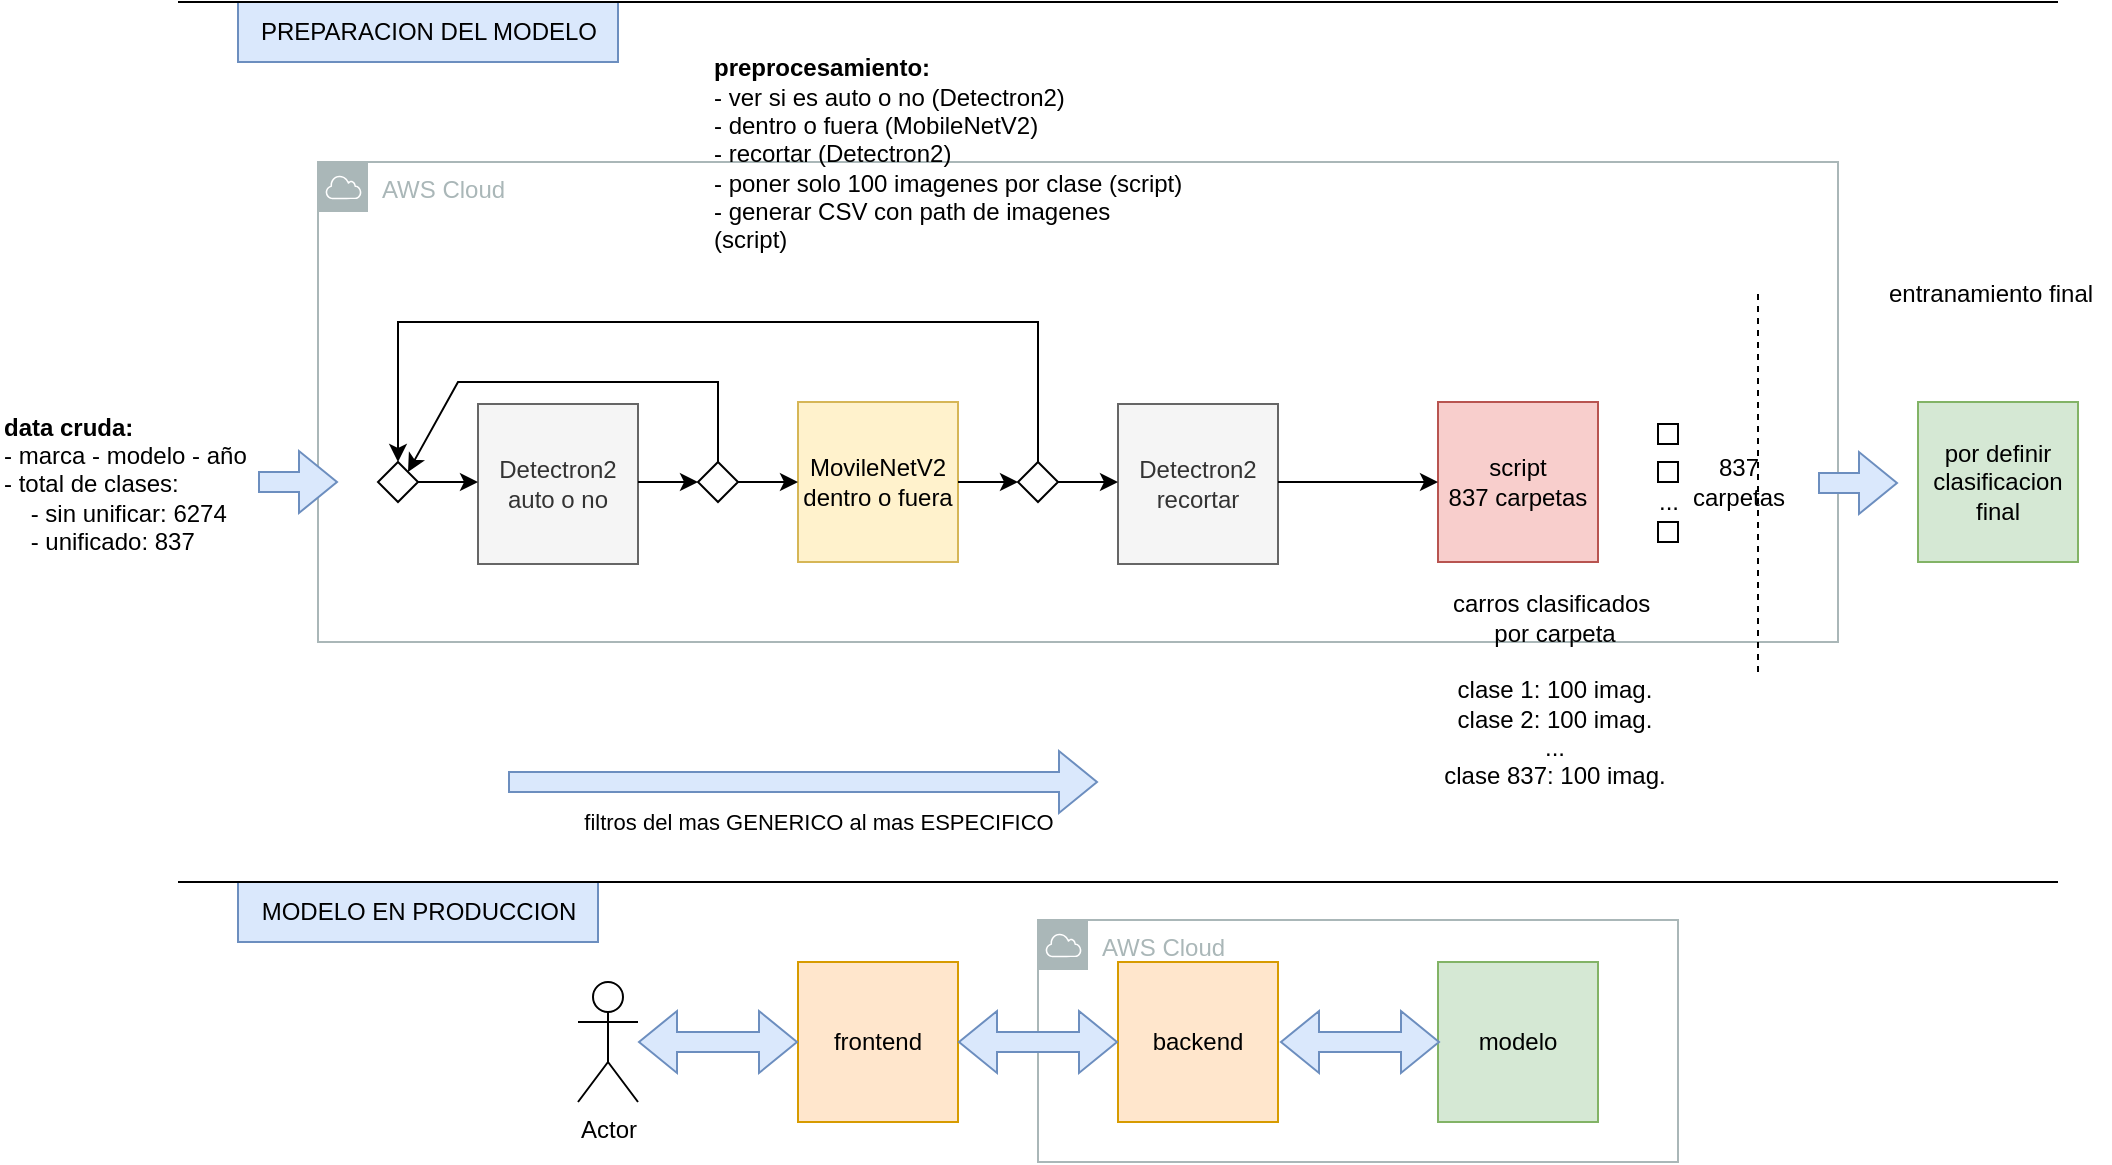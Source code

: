 <mxfile version="20.5.1" type="github">
  <diagram id="d1UGlg10RTn8FGWX02N2" name="Página-1">
    <mxGraphModel dx="1065" dy="542" grid="0" gridSize="10" guides="0" tooltips="1" connect="1" arrows="1" fold="1" page="0" pageScale="1" pageWidth="827" pageHeight="1169" math="0" shadow="0">
      <root>
        <mxCell id="0" />
        <mxCell id="1" parent="0" />
        <mxCell id="tucPYehaHJomBl3AI-Kj-34" value="AWS Cloud" style="sketch=0;outlineConnect=0;gradientColor=none;html=1;whiteSpace=wrap;fontSize=12;fontStyle=0;shape=mxgraph.aws4.group;grIcon=mxgraph.aws4.group_aws_cloud;strokeColor=#AAB7B8;fillColor=none;verticalAlign=top;align=left;spacingLeft=30;fontColor=#AAB7B8;dashed=0;" vertex="1" parent="1">
          <mxGeometry x="520" y="459" width="320" height="121" as="geometry" />
        </mxCell>
        <mxCell id="tucPYehaHJomBl3AI-Kj-5" value="AWS Cloud" style="sketch=0;outlineConnect=0;gradientColor=none;html=1;whiteSpace=wrap;fontSize=12;fontStyle=0;shape=mxgraph.aws4.group;grIcon=mxgraph.aws4.group_aws_cloud;strokeColor=#AAB7B8;fillColor=none;verticalAlign=top;align=left;spacingLeft=30;fontColor=#AAB7B8;dashed=0;" vertex="1" parent="1">
          <mxGeometry x="160" y="80" width="760" height="240" as="geometry" />
        </mxCell>
        <mxCell id="9z2Wm28B5pkvkPLOybwL-1" value="Detectron2&lt;br&gt;auto o no" style="whiteSpace=wrap;html=1;aspect=fixed;fillColor=#f5f5f5;fontColor=#333333;strokeColor=#666666;" parent="1" vertex="1">
          <mxGeometry x="240" y="201" width="80" height="80" as="geometry" />
        </mxCell>
        <mxCell id="9z2Wm28B5pkvkPLOybwL-2" value="" style="shape=flexArrow;endArrow=classic;html=1;rounded=0;fillColor=#dae8fc;strokeColor=#6c8ebf;" parent="1" edge="1">
          <mxGeometry width="50" height="50" relative="1" as="geometry">
            <mxPoint x="130" y="240" as="sourcePoint" />
            <mxPoint x="170" y="240" as="targetPoint" />
          </mxGeometry>
        </mxCell>
        <mxCell id="9z2Wm28B5pkvkPLOybwL-4" value="MovileNetV2&lt;br&gt;dentro o fuera" style="whiteSpace=wrap;html=1;aspect=fixed;fillColor=#fff2cc;strokeColor=#d6b656;" parent="1" vertex="1">
          <mxGeometry x="400" y="200" width="80" height="80" as="geometry" />
        </mxCell>
        <mxCell id="9z2Wm28B5pkvkPLOybwL-7" value="" style="shape=flexArrow;endArrow=classic;html=1;rounded=0;fillColor=#dae8fc;strokeColor=#6c8ebf;" parent="1" edge="1">
          <mxGeometry width="50" height="50" relative="1" as="geometry">
            <mxPoint x="910" y="240.5" as="sourcePoint" />
            <mxPoint x="950" y="240.5" as="targetPoint" />
          </mxGeometry>
        </mxCell>
        <mxCell id="9z2Wm28B5pkvkPLOybwL-8" value="&lt;b&gt;data cruda:&lt;/b&gt;&lt;br&gt;- marca - modelo - año&lt;br&gt;- total de clases:&lt;br&gt;&amp;nbsp; &amp;nbsp; - sin unificar: 6274&lt;br&gt;&amp;nbsp; &amp;nbsp; - unificado: 837" style="text;html=1;align=left;verticalAlign=middle;resizable=0;points=[];autosize=1;strokeColor=none;fillColor=none;" parent="1" vertex="1">
          <mxGeometry x="1" y="196" width="140" height="90" as="geometry" />
        </mxCell>
        <mxCell id="9z2Wm28B5pkvkPLOybwL-11" value="carros clasificados&amp;nbsp;&lt;br&gt;por carpeta&lt;br&gt;&lt;br&gt;clase 1: 100 imag.&lt;br&gt;clase 2: 100&amp;nbsp;imag.&lt;br&gt;...&lt;br&gt;clase 837: 100&amp;nbsp;imag." style="text;html=1;align=center;verticalAlign=middle;resizable=0;points=[];autosize=1;strokeColor=none;fillColor=none;" parent="1" vertex="1">
          <mxGeometry x="713" y="287" width="129" height="113" as="geometry" />
        </mxCell>
        <mxCell id="9z2Wm28B5pkvkPLOybwL-15" value="&lt;b&gt;preprocesamiento:&lt;br&gt;&lt;/b&gt;- ver si es auto o no&amp;nbsp;(Detectron2)&lt;br&gt;&lt;span style=&quot;background-color: initial;&quot;&gt;- dentro o fuera (MobileNetV2)&lt;/span&gt;&lt;br&gt;&lt;div style=&quot;&quot;&gt;&lt;span style=&quot;background-color: initial;&quot;&gt;- recortar (Detectron2)&lt;/span&gt;&lt;/div&gt;&lt;div style=&quot;&quot;&gt;&lt;span style=&quot;background-color: initial;&quot;&gt;- poner solo 100 imagenes por clase (script)&lt;/span&gt;&lt;/div&gt;&lt;div style=&quot;&quot;&gt;&lt;span style=&quot;background-color: initial;&quot;&gt;- generar CSV con path de imagenes&amp;nbsp;&lt;/span&gt;&lt;/div&gt;(script)" style="text;html=1;align=left;verticalAlign=middle;resizable=0;points=[];autosize=1;strokeColor=none;fillColor=none;" parent="1" vertex="1">
          <mxGeometry x="356" y="21" width="260" height="110" as="geometry" />
        </mxCell>
        <mxCell id="9z2Wm28B5pkvkPLOybwL-17" value="Detectron2&lt;br&gt;recortar" style="whiteSpace=wrap;html=1;aspect=fixed;fillColor=#f5f5f5;fontColor=#333333;strokeColor=#666666;" parent="1" vertex="1">
          <mxGeometry x="560" y="201" width="80" height="80" as="geometry" />
        </mxCell>
        <mxCell id="9z2Wm28B5pkvkPLOybwL-19" value="por definir&lt;br&gt;clasificacion final" style="whiteSpace=wrap;html=1;aspect=fixed;fillColor=#d5e8d4;strokeColor=#82b366;" parent="1" vertex="1">
          <mxGeometry x="960" y="200" width="80" height="80" as="geometry" />
        </mxCell>
        <mxCell id="9z2Wm28B5pkvkPLOybwL-20" value="script&lt;br&gt;837 carpetas" style="whiteSpace=wrap;html=1;aspect=fixed;fillColor=#f8cecc;strokeColor=#b85450;" parent="1" vertex="1">
          <mxGeometry x="720" y="200" width="80" height="80" as="geometry" />
        </mxCell>
        <mxCell id="9z2Wm28B5pkvkPLOybwL-21" value="entranamiento final" style="text;html=1;align=center;verticalAlign=middle;resizable=0;points=[];autosize=1;strokeColor=none;fillColor=none;" parent="1" vertex="1">
          <mxGeometry x="936" y="133" width="120" height="26" as="geometry" />
        </mxCell>
        <mxCell id="9z2Wm28B5pkvkPLOybwL-22" value="" style="endArrow=none;dashed=1;html=1;rounded=0;" parent="1" edge="1">
          <mxGeometry width="50" height="50" relative="1" as="geometry">
            <mxPoint x="880" y="335" as="sourcePoint" />
            <mxPoint x="880" y="145" as="targetPoint" />
          </mxGeometry>
        </mxCell>
        <mxCell id="tucPYehaHJomBl3AI-Kj-12" value="" style="shape=flexArrow;endArrow=classic;html=1;rounded=0;fillColor=#dae8fc;strokeColor=#6c8ebf;" edge="1" parent="1">
          <mxGeometry width="50" height="50" relative="1" as="geometry">
            <mxPoint x="255" y="390" as="sourcePoint" />
            <mxPoint x="550" y="390" as="targetPoint" />
          </mxGeometry>
        </mxCell>
        <mxCell id="tucPYehaHJomBl3AI-Kj-13" value="filtros del mas GENERICO al mas ESPECIFICO" style="edgeLabel;html=1;align=center;verticalAlign=middle;resizable=0;points=[];" vertex="1" connectable="0" parent="tucPYehaHJomBl3AI-Kj-12">
          <mxGeometry x="-0.7" y="1" relative="1" as="geometry">
            <mxPoint x="110" y="21" as="offset" />
          </mxGeometry>
        </mxCell>
        <mxCell id="tucPYehaHJomBl3AI-Kj-14" value="" style="rounded=0;whiteSpace=wrap;html=1;" vertex="1" parent="1">
          <mxGeometry x="830" y="211" width="10" height="10" as="geometry" />
        </mxCell>
        <mxCell id="tucPYehaHJomBl3AI-Kj-15" value="" style="rounded=0;whiteSpace=wrap;html=1;" vertex="1" parent="1">
          <mxGeometry x="830" y="230" width="10" height="10" as="geometry" />
        </mxCell>
        <mxCell id="tucPYehaHJomBl3AI-Kj-16" value="" style="rounded=0;whiteSpace=wrap;html=1;" vertex="1" parent="1">
          <mxGeometry x="830" y="260" width="10" height="10" as="geometry" />
        </mxCell>
        <mxCell id="tucPYehaHJomBl3AI-Kj-17" value="..." style="text;html=1;align=center;verticalAlign=middle;resizable=0;points=[];autosize=1;strokeColor=none;fillColor=none;" vertex="1" parent="1">
          <mxGeometry x="820" y="235" width="30" height="30" as="geometry" />
        </mxCell>
        <mxCell id="tucPYehaHJomBl3AI-Kj-18" value="837&lt;br&gt;carpetas" style="text;html=1;align=center;verticalAlign=middle;resizable=0;points=[];autosize=1;strokeColor=none;fillColor=none;" vertex="1" parent="1">
          <mxGeometry x="835" y="220" width="70" height="40" as="geometry" />
        </mxCell>
        <mxCell id="tucPYehaHJomBl3AI-Kj-20" value="backend" style="whiteSpace=wrap;html=1;aspect=fixed;fillColor=#ffe6cc;strokeColor=#d79b00;" vertex="1" parent="1">
          <mxGeometry x="560" y="480" width="80" height="80" as="geometry" />
        </mxCell>
        <mxCell id="tucPYehaHJomBl3AI-Kj-21" value="modelo" style="whiteSpace=wrap;html=1;aspect=fixed;fillColor=#d5e8d4;strokeColor=#82b366;" vertex="1" parent="1">
          <mxGeometry x="720" y="480" width="80" height="80" as="geometry" />
        </mxCell>
        <mxCell id="tucPYehaHJomBl3AI-Kj-22" value="frontend" style="whiteSpace=wrap;html=1;aspect=fixed;fillColor=#ffe6cc;strokeColor=#d79b00;" vertex="1" parent="1">
          <mxGeometry x="400" y="480" width="80" height="80" as="geometry" />
        </mxCell>
        <mxCell id="tucPYehaHJomBl3AI-Kj-25" value="Actor" style="shape=umlActor;verticalLabelPosition=bottom;verticalAlign=top;html=1;outlineConnect=0;" vertex="1" parent="1">
          <mxGeometry x="290" y="490" width="30" height="60" as="geometry" />
        </mxCell>
        <mxCell id="tucPYehaHJomBl3AI-Kj-26" value="" style="shape=flexArrow;endArrow=classic;startArrow=classic;html=1;rounded=0;fillColor=#dae8fc;strokeColor=#6c8ebf;" edge="1" parent="1">
          <mxGeometry width="100" height="100" relative="1" as="geometry">
            <mxPoint x="320" y="520" as="sourcePoint" />
            <mxPoint x="400" y="520" as="targetPoint" />
          </mxGeometry>
        </mxCell>
        <mxCell id="tucPYehaHJomBl3AI-Kj-27" value="" style="shape=flexArrow;endArrow=classic;startArrow=classic;html=1;rounded=0;fillColor=#dae8fc;strokeColor=#6c8ebf;" edge="1" parent="1">
          <mxGeometry width="100" height="100" relative="1" as="geometry">
            <mxPoint x="480" y="520" as="sourcePoint" />
            <mxPoint x="560" y="520" as="targetPoint" />
          </mxGeometry>
        </mxCell>
        <mxCell id="tucPYehaHJomBl3AI-Kj-28" value="" style="shape=flexArrow;endArrow=classic;startArrow=classic;html=1;rounded=0;fillColor=#dae8fc;strokeColor=#6c8ebf;" edge="1" parent="1">
          <mxGeometry width="100" height="100" relative="1" as="geometry">
            <mxPoint x="641" y="520" as="sourcePoint" />
            <mxPoint x="721" y="520" as="targetPoint" />
          </mxGeometry>
        </mxCell>
        <mxCell id="tucPYehaHJomBl3AI-Kj-29" value="PREPARACION DEL MODELO" style="text;html=1;align=center;verticalAlign=middle;resizable=0;points=[];autosize=1;strokeColor=#6c8ebf;fillColor=#dae8fc;" vertex="1" parent="1">
          <mxGeometry x="120" width="190" height="30" as="geometry" />
        </mxCell>
        <mxCell id="tucPYehaHJomBl3AI-Kj-30" value="MODELO EN PRODUCCION" style="text;html=1;align=center;verticalAlign=middle;resizable=0;points=[];autosize=1;strokeColor=#6c8ebf;fillColor=#dae8fc;" vertex="1" parent="1">
          <mxGeometry x="120" y="440" width="180" height="30" as="geometry" />
        </mxCell>
        <mxCell id="tucPYehaHJomBl3AI-Kj-32" value="" style="endArrow=none;html=1;rounded=0;" edge="1" parent="1">
          <mxGeometry width="50" height="50" relative="1" as="geometry">
            <mxPoint x="90" y="440" as="sourcePoint" />
            <mxPoint x="1030" y="440" as="targetPoint" />
          </mxGeometry>
        </mxCell>
        <mxCell id="tucPYehaHJomBl3AI-Kj-35" value="" style="rhombus;whiteSpace=wrap;html=1;" vertex="1" parent="1">
          <mxGeometry x="350" y="230" width="20" height="20" as="geometry" />
        </mxCell>
        <mxCell id="tucPYehaHJomBl3AI-Kj-38" value="" style="endArrow=classic;html=1;rounded=0;entryX=0;entryY=0.5;entryDx=0;entryDy=0;" edge="1" parent="1" target="9z2Wm28B5pkvkPLOybwL-4">
          <mxGeometry width="50" height="50" relative="1" as="geometry">
            <mxPoint x="370" y="240" as="sourcePoint" />
            <mxPoint x="400" y="190" as="targetPoint" />
          </mxGeometry>
        </mxCell>
        <mxCell id="tucPYehaHJomBl3AI-Kj-40" value="" style="endArrow=classic;html=1;rounded=0;entryX=0;entryY=0.5;entryDx=0;entryDy=0;" edge="1" parent="1">
          <mxGeometry width="50" height="50" relative="1" as="geometry">
            <mxPoint x="320" y="240" as="sourcePoint" />
            <mxPoint x="350" y="240" as="targetPoint" />
          </mxGeometry>
        </mxCell>
        <mxCell id="tucPYehaHJomBl3AI-Kj-44" value="" style="endArrow=classic;html=1;rounded=0;exitX=0.5;exitY=0;exitDx=0;exitDy=0;entryX=1;entryY=0;entryDx=0;entryDy=0;" edge="1" parent="1">
          <mxGeometry width="50" height="50" relative="1" as="geometry">
            <mxPoint x="360" y="230.0" as="sourcePoint" />
            <mxPoint x="205" y="235.0" as="targetPoint" />
            <Array as="points">
              <mxPoint x="360" y="190" />
              <mxPoint x="230" y="190" />
            </Array>
          </mxGeometry>
        </mxCell>
        <mxCell id="tucPYehaHJomBl3AI-Kj-46" value="" style="rhombus;whiteSpace=wrap;html=1;" vertex="1" parent="1">
          <mxGeometry x="190" y="230" width="20" height="20" as="geometry" />
        </mxCell>
        <mxCell id="tucPYehaHJomBl3AI-Kj-47" value="" style="endArrow=classic;html=1;rounded=0;entryX=0;entryY=0.5;entryDx=0;entryDy=0;" edge="1" parent="1">
          <mxGeometry width="50" height="50" relative="1" as="geometry">
            <mxPoint x="210" y="240" as="sourcePoint" />
            <mxPoint x="240" y="240" as="targetPoint" />
          </mxGeometry>
        </mxCell>
        <mxCell id="tucPYehaHJomBl3AI-Kj-48" value="" style="endArrow=classic;html=1;rounded=0;entryX=0;entryY=0.5;entryDx=0;entryDy=0;" edge="1" parent="1">
          <mxGeometry width="50" height="50" relative="1" as="geometry">
            <mxPoint x="480" y="240" as="sourcePoint" />
            <mxPoint x="510" y="240" as="targetPoint" />
          </mxGeometry>
        </mxCell>
        <mxCell id="tucPYehaHJomBl3AI-Kj-49" value="" style="endArrow=classic;html=1;rounded=0;entryX=0;entryY=0.5;entryDx=0;entryDy=0;" edge="1" parent="1">
          <mxGeometry width="50" height="50" relative="1" as="geometry">
            <mxPoint x="530" y="240" as="sourcePoint" />
            <mxPoint x="560" y="240" as="targetPoint" />
          </mxGeometry>
        </mxCell>
        <mxCell id="tucPYehaHJomBl3AI-Kj-50" value="" style="endArrow=classic;html=1;rounded=0;entryX=0;entryY=0.5;entryDx=0;entryDy=0;" edge="1" parent="1" target="9z2Wm28B5pkvkPLOybwL-20">
          <mxGeometry width="50" height="50" relative="1" as="geometry">
            <mxPoint x="640" y="240" as="sourcePoint" />
            <mxPoint x="670" y="240" as="targetPoint" />
          </mxGeometry>
        </mxCell>
        <mxCell id="tucPYehaHJomBl3AI-Kj-52" value="" style="rhombus;whiteSpace=wrap;html=1;" vertex="1" parent="1">
          <mxGeometry x="510" y="230" width="20" height="20" as="geometry" />
        </mxCell>
        <mxCell id="tucPYehaHJomBl3AI-Kj-55" value="" style="endArrow=classic;html=1;rounded=0;entryX=0.5;entryY=0;entryDx=0;entryDy=0;" edge="1" parent="1" target="tucPYehaHJomBl3AI-Kj-46">
          <mxGeometry width="50" height="50" relative="1" as="geometry">
            <mxPoint x="520" y="230" as="sourcePoint" />
            <mxPoint x="360" y="250" as="targetPoint" />
            <Array as="points">
              <mxPoint x="520" y="160" />
              <mxPoint x="200" y="160" />
            </Array>
          </mxGeometry>
        </mxCell>
        <mxCell id="tucPYehaHJomBl3AI-Kj-57" value="" style="endArrow=none;html=1;rounded=0;" edge="1" parent="1">
          <mxGeometry width="50" height="50" relative="1" as="geometry">
            <mxPoint x="90" as="sourcePoint" />
            <mxPoint x="1030" as="targetPoint" />
          </mxGeometry>
        </mxCell>
      </root>
    </mxGraphModel>
  </diagram>
</mxfile>
